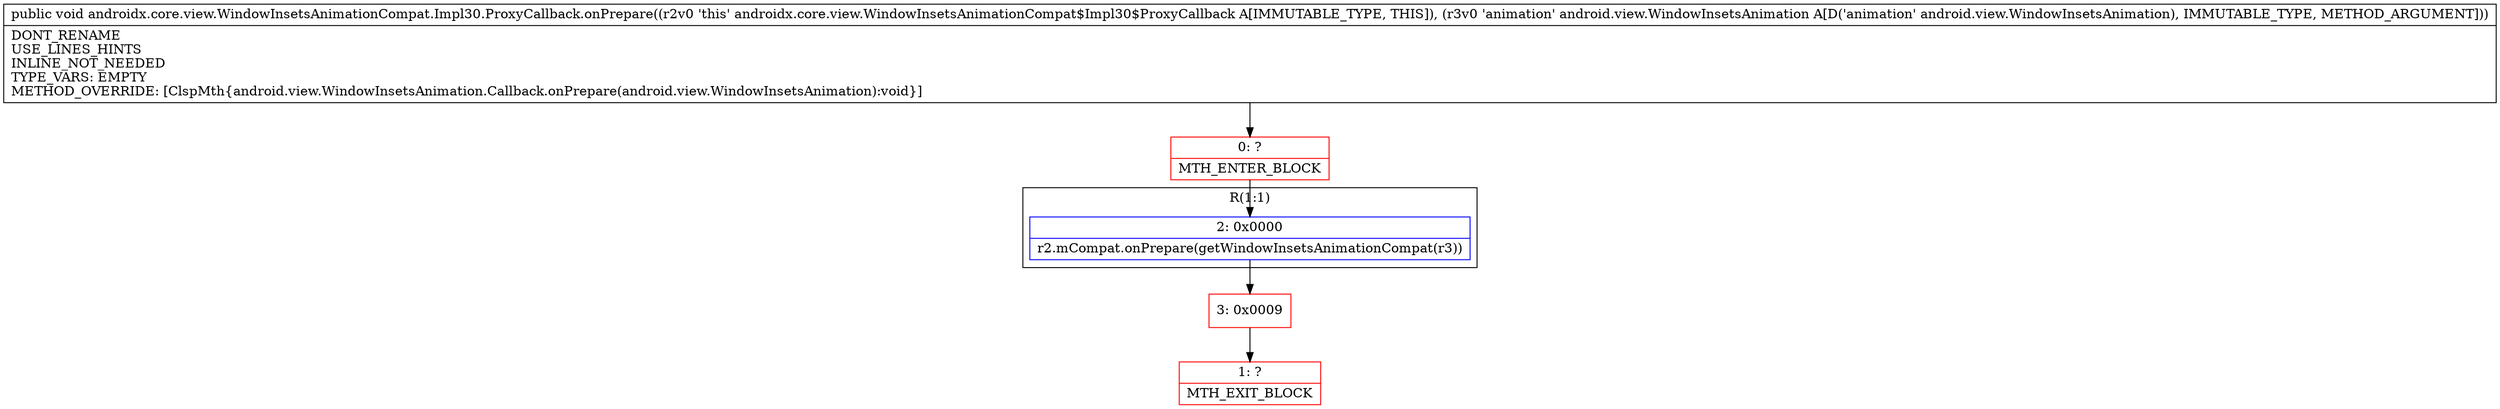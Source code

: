 digraph "CFG forandroidx.core.view.WindowInsetsAnimationCompat.Impl30.ProxyCallback.onPrepare(Landroid\/view\/WindowInsetsAnimation;)V" {
subgraph cluster_Region_1779321166 {
label = "R(1:1)";
node [shape=record,color=blue];
Node_2 [shape=record,label="{2\:\ 0x0000|r2.mCompat.onPrepare(getWindowInsetsAnimationCompat(r3))\l}"];
}
Node_0 [shape=record,color=red,label="{0\:\ ?|MTH_ENTER_BLOCK\l}"];
Node_3 [shape=record,color=red,label="{3\:\ 0x0009}"];
Node_1 [shape=record,color=red,label="{1\:\ ?|MTH_EXIT_BLOCK\l}"];
MethodNode[shape=record,label="{public void androidx.core.view.WindowInsetsAnimationCompat.Impl30.ProxyCallback.onPrepare((r2v0 'this' androidx.core.view.WindowInsetsAnimationCompat$Impl30$ProxyCallback A[IMMUTABLE_TYPE, THIS]), (r3v0 'animation' android.view.WindowInsetsAnimation A[D('animation' android.view.WindowInsetsAnimation), IMMUTABLE_TYPE, METHOD_ARGUMENT]))  | DONT_RENAME\lUSE_LINES_HINTS\lINLINE_NOT_NEEDED\lTYPE_VARS: EMPTY\lMETHOD_OVERRIDE: [ClspMth\{android.view.WindowInsetsAnimation.Callback.onPrepare(android.view.WindowInsetsAnimation):void\}]\l}"];
MethodNode -> Node_0;Node_2 -> Node_3;
Node_0 -> Node_2;
Node_3 -> Node_1;
}

